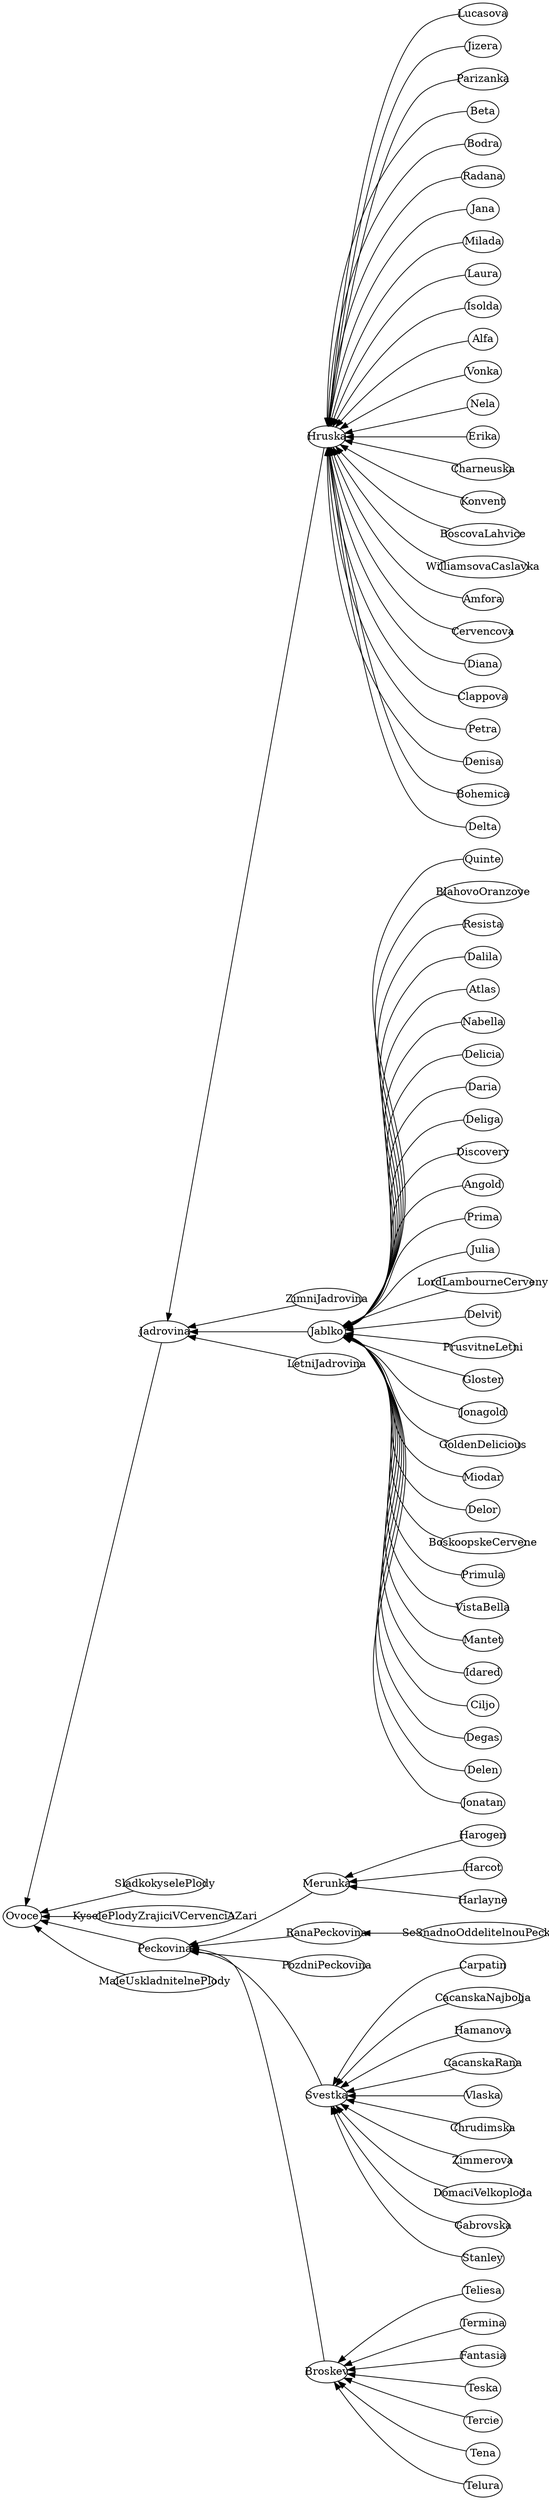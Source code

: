 digraph g
{nodesep=0.2
rankdir=LR
ranksep=1.0
"Quinte" [shape=ellipse, fixedsize=true, width="0.7222222222222222", height="0.4027777777777778"];
"BlahovoOranzove" [shape=ellipse, fixedsize=true, width="1.4444444444444444", height="0.4027777777777778"];
"Resista" [shape=ellipse, fixedsize=true, width="0.7361111111111112", height="0.4027777777777778"];
"Merunka" [shape=ellipse, fixedsize=true, width="0.8333333333333334", height="0.4027777777777778"];
"Lucasova" [shape=ellipse, fixedsize=true, width="0.9027777777777778", height="0.4027777777777778"];
"Dalila" [shape=ellipse, fixedsize=true, width="0.6666666666666666", height="0.4027777777777778"];
"Harogen" [shape=ellipse, fixedsize=true, width="0.8333333333333334", height="0.4027777777777778"];
"Carpatin" [shape=ellipse, fixedsize=true, width="0.8333333333333334", height="0.4027777777777778"];
"Atlas" [shape=ellipse, fixedsize=true, width="0.5972222222222222", height="0.4027777777777778"];
"Nabella" [shape=ellipse, fixedsize=true, width="0.7916666666666666", height="0.4027777777777778"];
"RanaPeckovina" [shape=ellipse, fixedsize=true, width="1.3055555555555556", height="0.4027777777777778"];
"Jadrovina" [shape=ellipse, fixedsize=true, width="0.9166666666666666", height="0.4027777777777778"];
"PozdniPeckovina" [shape=ellipse, fixedsize=true, width="1.4166666666666667", height="0.4027777777777778"];
"Delicia" [shape=ellipse, fixedsize=true, width="0.75", height="0.4027777777777778"];
"Teliesa" [shape=ellipse, fixedsize=true, width="0.7638888888888888", height="0.4027777777777778"];
"Termina" [shape=ellipse, fixedsize=true, width="0.8333333333333334", height="0.4027777777777778"];
"Jizera" [shape=ellipse, fixedsize=true, width="0.6666666666666666", height="0.4027777777777778"];
"Harcot" [shape=ellipse, fixedsize=true, width="0.7083333333333334", height="0.4027777777777778"];
"CacanskaNajbolja" [shape=ellipse, fixedsize=true, width="1.4583333333333333", height="0.4027777777777778"];
"Daria" [shape=ellipse, fixedsize=true, width="0.625", height="0.4027777777777778"];
"Deliga" [shape=ellipse, fixedsize=true, width="0.7083333333333334", height="0.4027777777777778"];
"Hruska" [shape=ellipse, fixedsize=true, width="0.6944444444444444", height="0.4027777777777778"];
"SladkokyselePlody" [shape=ellipse, fixedsize=true, width="1.4861111111111112", height="0.4027777777777778"];
"SeSnadnoOddelitelnouPeckou" [shape=ellipse, fixedsize=true, width="2.3194444444444446", height="0.4027777777777778"];
"Hamanova" [shape=ellipse, fixedsize=true, width="0.9861111111111112", height="0.4027777777777778"];
"Discovery" [shape=ellipse, fixedsize=true, width="0.9027777777777778", height="0.4027777777777778"];
"Fantasia" [shape=ellipse, fixedsize=true, width="0.8333333333333334", height="0.4027777777777778"];
"Harlayne" [shape=ellipse, fixedsize=true, width="0.8611111111111112", height="0.4027777777777778"];
"Angold" [shape=ellipse, fixedsize=true, width="0.75", height="0.4027777777777778"];
"Prima" [shape=ellipse, fixedsize=true, width="0.6666666666666666", height="0.4027777777777778"];
"CacanskaRana" [shape=ellipse, fixedsize=true, width="1.25", height="0.4027777777777778"];
"Julia" [shape=ellipse, fixedsize=true, width="0.5972222222222222", height="0.4027777777777778"];
"Ovoce" [shape=ellipse, fixedsize=true, width="0.7083333333333334", height="0.4027777777777778"];
"Parizanka" [shape=ellipse, fixedsize=true, width="0.9166666666666666", height="0.4027777777777778"];
"LordLambourneCerveny" [shape=ellipse, fixedsize=true, width="1.8472222222222223", height="0.4027777777777778"];
"KyselePlodyZrajiciVCervenciAZari" [shape=ellipse, fixedsize=true, width="2.5277777777777777", height="0.4027777777777778"];
"Delvit" [shape=ellipse, fixedsize=true, width="0.6527777777777778", height="0.4027777777777778"];
"ZimniJadrovina" [shape=ellipse, fixedsize=true, width="1.2916666666666667", height="0.4027777777777778"];
"Beta" [shape=ellipse, fixedsize=true, width="0.5833333333333334", height="0.4027777777777778"];
"Jablko" [shape=ellipse, fixedsize=true, width="0.6944444444444444", height="0.4027777777777778"];
"Bodra" [shape=ellipse, fixedsize=true, width="0.6666666666666666", height="0.4027777777777778"];
"Radana" [shape=ellipse, fixedsize=true, width="0.7916666666666666", height="0.4027777777777778"];
"Teska" [shape=ellipse, fixedsize=true, width="0.6527777777777778", height="0.4027777777777778"];
"Svestka" [shape=ellipse, fixedsize=true, width="0.7638888888888888", height="0.4027777777777778"];
"Jana" [shape=ellipse, fixedsize=true, width="0.5972222222222222", height="0.4027777777777778"];
"Milada" [shape=ellipse, fixedsize=true, width="0.7361111111111112", height="0.4027777777777778"];
"Laura" [shape=ellipse, fixedsize=true, width="0.6527777777777778", height="0.4027777777777778"];
"Isolda" [shape=ellipse, fixedsize=true, width="0.6666666666666666", height="0.4027777777777778"];
"PrusvitneLetni" [shape=ellipse, fixedsize=true, width="1.2083333333333333", height="0.4027777777777778"];
"Alfa" [shape=ellipse, fixedsize=true, width="0.5416666666666666", height="0.4027777777777778"];
"Gloster" [shape=ellipse, fixedsize=true, width="0.7361111111111112", height="0.4027777777777778"];
"Vonka" [shape=ellipse, fixedsize=true, width="0.6805555555555556", height="0.4027777777777778"];
"Vlaska" [shape=ellipse, fixedsize=true, width="0.6944444444444444", height="0.4027777777777778"];
"Nela" [shape=ellipse, fixedsize=true, width="0.5833333333333334", height="0.4027777777777778"];
"Chrudimska" [shape=ellipse, fixedsize=true, width="1.0277777777777777", height="0.4027777777777778"];
"Erika" [shape=ellipse, fixedsize=true, width="0.5972222222222222", height="0.4027777777777778"];
"Zimmerova" [shape=ellipse, fixedsize=true, width="1.0138888888888888", height="0.4027777777777778"];
"Jonagold" [shape=ellipse, fixedsize=true, width="0.8888888888888888", height="0.4027777777777778"];
"GoldenDelicious" [shape=ellipse, fixedsize=true, width="1.375", height="0.4027777777777778"];
"Miodar" [shape=ellipse, fixedsize=true, width="0.7361111111111112", height="0.4027777777777778"];
"Charneuska" [shape=ellipse, fixedsize=true, width="1.0277777777777777", height="0.4027777777777778"];
"Konvent" [shape=ellipse, fixedsize=true, width="0.8194444444444444", height="0.4027777777777778"];
"Peckovina" [shape=ellipse, fixedsize=true, width="0.9583333333333334", height="0.4027777777777778"];
"BoscovaLahvice" [shape=ellipse, fixedsize=true, width="1.3611111111111112", height="0.4027777777777778"];
"Delor" [shape=ellipse, fixedsize=true, width="0.625", height="0.4027777777777778"];
"WilliamsovaCaslavka" [shape=ellipse, fixedsize=true, width="1.6388888888888888", height="0.4027777777777778"];
"Amfora" [shape=ellipse, fixedsize=true, width="0.75", height="0.4027777777777778"];
"DomaciVelkoploda" [shape=ellipse, fixedsize=true, width="1.5277777777777777", height="0.4027777777777778"];
"Cervencova" [shape=ellipse, fixedsize=true, width="1.0555555555555556", height="0.4027777777777778"];
"BoskoopskeCervene" [shape=ellipse, fixedsize=true, width="1.5555555555555556", height="0.4027777777777778"];
"Gabrovska" [shape=ellipse, fixedsize=true, width="0.9444444444444444", height="0.4027777777777778"];
"MaleUskladnitelnePlody" [shape=ellipse, fixedsize=true, width="1.8611111111111112", height="0.4027777777777778"];
"Stanley" [shape=ellipse, fixedsize=true, width="0.7777777777777778", height="0.4027777777777778"];
"Primula" [shape=ellipse, fixedsize=true, width="0.7916666666666666", height="0.4027777777777778"];
"Diana" [shape=ellipse, fixedsize=true, width="0.6666666666666666", height="0.4027777777777778"];
"Clappova" [shape=ellipse, fixedsize=true, width="0.9027777777777778", height="0.4027777777777778"];
"VistaBella" [shape=ellipse, fixedsize=true, width="0.9444444444444444", height="0.4027777777777778"];
"Broskev" [shape=ellipse, fixedsize=true, width="0.7638888888888888", height="0.4027777777777778"];
"Tercie" [shape=ellipse, fixedsize=true, width="0.7083333333333334", height="0.4027777777777778"];
"Petra" [shape=ellipse, fixedsize=true, width="0.625", height="0.4027777777777778"];
"Denisa" [shape=ellipse, fixedsize=true, width="0.7222222222222222", height="0.4027777777777778"];
"Bohemica" [shape=ellipse, fixedsize=true, width="0.9583333333333334", height="0.4027777777777778"];
"Mantet" [shape=ellipse, fixedsize=true, width="0.7361111111111112", height="0.4027777777777778"];
"Tena" [shape=ellipse, fixedsize=true, width="0.625", height="0.4027777777777778"];
"Idared" [shape=ellipse, fixedsize=true, width="0.6944444444444444", height="0.4027777777777778"];
"LetniJadrovina" [shape=ellipse, fixedsize=true, width="1.25", height="0.4027777777777778"];
"Ciljo" [shape=ellipse, fixedsize=true, width="0.5833333333333334", height="0.4027777777777778"];
"Degas" [shape=ellipse, fixedsize=true, width="0.6805555555555556", height="0.4027777777777778"];
"Delta" [shape=ellipse, fixedsize=true, width="0.625", height="0.4027777777777778"];
"Delen" [shape=ellipse, fixedsize=true, width="0.6666666666666666", height="0.4027777777777778"];
"Jonatan" [shape=ellipse, fixedsize=true, width="0.8055555555555556", height="0.4027777777777778"];
"Telura" [shape=ellipse, fixedsize=true, width="0.7083333333333334", height="0.4027777777777778"];
"Svestka"->"CacanskaNajbolja" [dir=back, fontsize="10", floatlabel=true, label=""];
"Hruska"->"Denisa" [dir=back, fontsize="10", floatlabel=true, label=""];
"Svestka"->"Chrudimska" [dir=back, fontsize="10", floatlabel=true, label=""];
"Jablko"->"Ciljo" [dir=back, fontsize="10", floatlabel=true, label=""];
"Peckovina"->"Broskev" [dir=back, fontsize="10", floatlabel=true, label=""];
"Jadrovina"->"Hruska" [dir=back, fontsize="10", floatlabel=true, label=""];
"Hruska"->"Jizera" [dir=back, fontsize="10", floatlabel=true, label=""];
"Hruska"->"Vonka" [dir=back, fontsize="10", floatlabel=true, label=""];
"Jablko"->"Primula" [dir=back, fontsize="10", floatlabel=true, label=""];
"Svestka"->"DomaciVelkoploda" [dir=back, fontsize="10", floatlabel=true, label=""];
"Jablko"->"Angold" [dir=back, fontsize="10", floatlabel=true, label=""];
"Merunka"->"Harogen" [dir=back, fontsize="10", floatlabel=true, label=""];
"Svestka"->"Stanley" [dir=back, fontsize="10", floatlabel=true, label=""];
"Broskev"->"Termina" [dir=back, fontsize="10", floatlabel=true, label=""];
"Svestka"->"Carpatin" [dir=back, fontsize="10", floatlabel=true, label=""];
"Ovoce"->"Peckovina" [dir=back, fontsize="10", floatlabel=true, label=""];
"Jablko"->"Delor" [dir=back, fontsize="10", floatlabel=true, label=""];
"Jablko"->"GoldenDelicious" [dir=back, fontsize="10", floatlabel=true, label=""];
"Hruska"->"Konvent" [dir=back, fontsize="10", floatlabel=true, label=""];
"Jablko"->"Degas" [dir=back, fontsize="10", floatlabel=true, label=""];
"Jablko"->"Deliga" [dir=back, fontsize="10", floatlabel=true, label=""];
"Jablko"->"Prima" [dir=back, fontsize="10", floatlabel=true, label=""];
"Hruska"->"Nela" [dir=back, fontsize="10", floatlabel=true, label=""];
"Hruska"->"Erika" [dir=back, fontsize="10", floatlabel=true, label=""];
"Hruska"->"Laura" [dir=back, fontsize="10", floatlabel=true, label=""];
"Hruska"->"Isolda" [dir=back, fontsize="10", floatlabel=true, label=""];
"Hruska"->"Radana" [dir=back, fontsize="10", floatlabel=true, label=""];
"Jablko"->"Delen" [dir=back, fontsize="10", floatlabel=true, label=""];
"Peckovina"->"Merunka" [dir=back, fontsize="10", floatlabel=true, label=""];
"Hruska"->"Cervencova" [dir=back, fontsize="10", floatlabel=true, label=""];
"Hruska"->"Delta" [dir=back, fontsize="10", floatlabel=true, label=""];
"Hruska"->"Diana" [dir=back, fontsize="10", floatlabel=true, label=""];
"Hruska"->"Clappova" [dir=back, fontsize="10", floatlabel=true, label=""];
"Jablko"->"Nabella" [dir=back, fontsize="10", floatlabel=true, label=""];
"Merunka"->"Harcot" [dir=back, fontsize="10", floatlabel=true, label=""];
"Jablko"->"Quinte" [dir=back, fontsize="10", floatlabel=true, label=""];
"Jablko"->"BlahovoOranzove" [dir=back, fontsize="10", floatlabel=true, label=""];
"Jablko"->"Delvit" [dir=back, fontsize="10", floatlabel=true, label=""];
"Jablko"->"Jonagold" [dir=back, fontsize="10", floatlabel=true, label=""];
"Jablko"->"BoskoopskeCervene" [dir=back, fontsize="10", floatlabel=true, label=""];
"Ovoce"->"SladkokyselePlody" [dir=back, fontsize="10", floatlabel=true, label=""];
"Ovoce"->"Jadrovina" [dir=back, fontsize="10", floatlabel=true, label=""];
"Jablko"->"Gloster" [dir=back, fontsize="10", floatlabel=true, label=""];
"Jadrovina"->"Jablko" [dir=back, fontsize="10", floatlabel=true, label=""];
"Jadrovina"->"LetniJadrovina" [dir=back, fontsize="10", floatlabel=true, label=""];
"Hruska"->"Bodra" [dir=back, fontsize="10", floatlabel=true, label=""];
"Hruska"->"Bohemica" [dir=back, fontsize="10", floatlabel=true, label=""];
"Jablko"->"Atlas" [dir=back, fontsize="10", floatlabel=true, label=""];
"Hruska"->"BoscovaLahvice" [dir=back, fontsize="10", floatlabel=true, label=""];
"Jablko"->"Delicia" [dir=back, fontsize="10", floatlabel=true, label=""];
"Hruska"->"Milada" [dir=back, fontsize="10", floatlabel=true, label=""];
"Jablko"->"Jonatan" [dir=back, fontsize="10", floatlabel=true, label=""];
"Broskev"->"Teliesa" [dir=back, fontsize="10", floatlabel=true, label=""];
"Jadrovina"->"ZimniJadrovina" [dir=back, fontsize="10", floatlabel=true, label=""];
"Broskev"->"Fantasia" [dir=back, fontsize="10", floatlabel=true, label=""];
"Broskev"->"Teska" [dir=back, fontsize="10", floatlabel=true, label=""];
"Ovoce"->"MaleUskladnitelnePlody" [dir=back, fontsize="10", floatlabel=true, label=""];
"Hruska"->"WilliamsovaCaslavka" [dir=back, fontsize="10", floatlabel=true, label=""];
"Jablko"->"Miodar" [dir=back, fontsize="10", floatlabel=true, label=""];
"Hruska"->"Jana" [dir=back, fontsize="10", floatlabel=true, label=""];
"Jablko"->"Julia" [dir=back, fontsize="10", floatlabel=true, label=""];
"Broskev"->"Tena" [dir=back, fontsize="10", floatlabel=true, label=""];
"Ovoce"->"KyselePlodyZrajiciVCervenciAZari" [dir=back, fontsize="10", floatlabel=true, label=""];
"Hruska"->"Parizanka" [dir=back, fontsize="10", floatlabel=true, label=""];
"Jablko"->"VistaBella" [dir=back, fontsize="10", floatlabel=true, label=""];
"Jablko"->"LordLambourneCerveny" [dir=back, fontsize="10", floatlabel=true, label=""];
"Jablko"->"Daria" [dir=back, fontsize="10", floatlabel=true, label=""];
"Hruska"->"Alfa" [dir=back, fontsize="10", floatlabel=true, label=""];
"Svestka"->"Vlaska" [dir=back, fontsize="10", floatlabel=true, label=""];
"Hruska"->"Amfora" [dir=back, fontsize="10", floatlabel=true, label=""];
"Jablko"->"Mantet" [dir=back, fontsize="10", floatlabel=true, label=""];
"Jablko"->"PrusvitneLetni" [dir=back, fontsize="10", floatlabel=true, label=""];
"Hruska"->"Lucasova" [dir=back, fontsize="10", floatlabel=true, label=""];
"Svestka"->"Hamanova" [dir=back, fontsize="10", floatlabel=true, label=""];
"Peckovina"->"RanaPeckovina" [dir=back, fontsize="10", floatlabel=true, label=""];
"Broskev"->"Tercie" [dir=back, fontsize="10", floatlabel=true, label=""];
"Hruska"->"Petra" [dir=back, fontsize="10", floatlabel=true, label=""];
"Peckovina"->"PozdniPeckovina" [dir=back, fontsize="10", floatlabel=true, label=""];
"RanaPeckovina"->"SeSnadnoOddelitelnouPeckou" [dir=back, fontsize="10", floatlabel=true, label=""];
"Svestka"->"Zimmerova" [dir=back, fontsize="10", floatlabel=true, label=""];
"Svestka"->"Gabrovska" [dir=back, fontsize="10", floatlabel=true, label=""];
"Jablko"->"Dalila" [dir=back, fontsize="10", floatlabel=true, label=""];
"Hruska"->"Beta" [dir=back, fontsize="10", floatlabel=true, label=""];
"Jablko"->"Idared" [dir=back, fontsize="10", floatlabel=true, label=""];
"Merunka"->"Harlayne" [dir=back, fontsize="10", floatlabel=true, label=""];
"Svestka"->"CacanskaRana" [dir=back, fontsize="10", floatlabel=true, label=""];
"Broskev"->"Telura" [dir=back, fontsize="10", floatlabel=true, label=""];
"Jablko"->"Resista" [dir=back, fontsize="10", floatlabel=true, label=""];
"Hruska"->"Charneuska" [dir=back, fontsize="10", floatlabel=true, label=""];
"Peckovina"->"Svestka" [dir=back, fontsize="10", floatlabel=true, label=""];
"Jablko"->"Discovery" [dir=back, fontsize="10", floatlabel=true, label=""];
}

